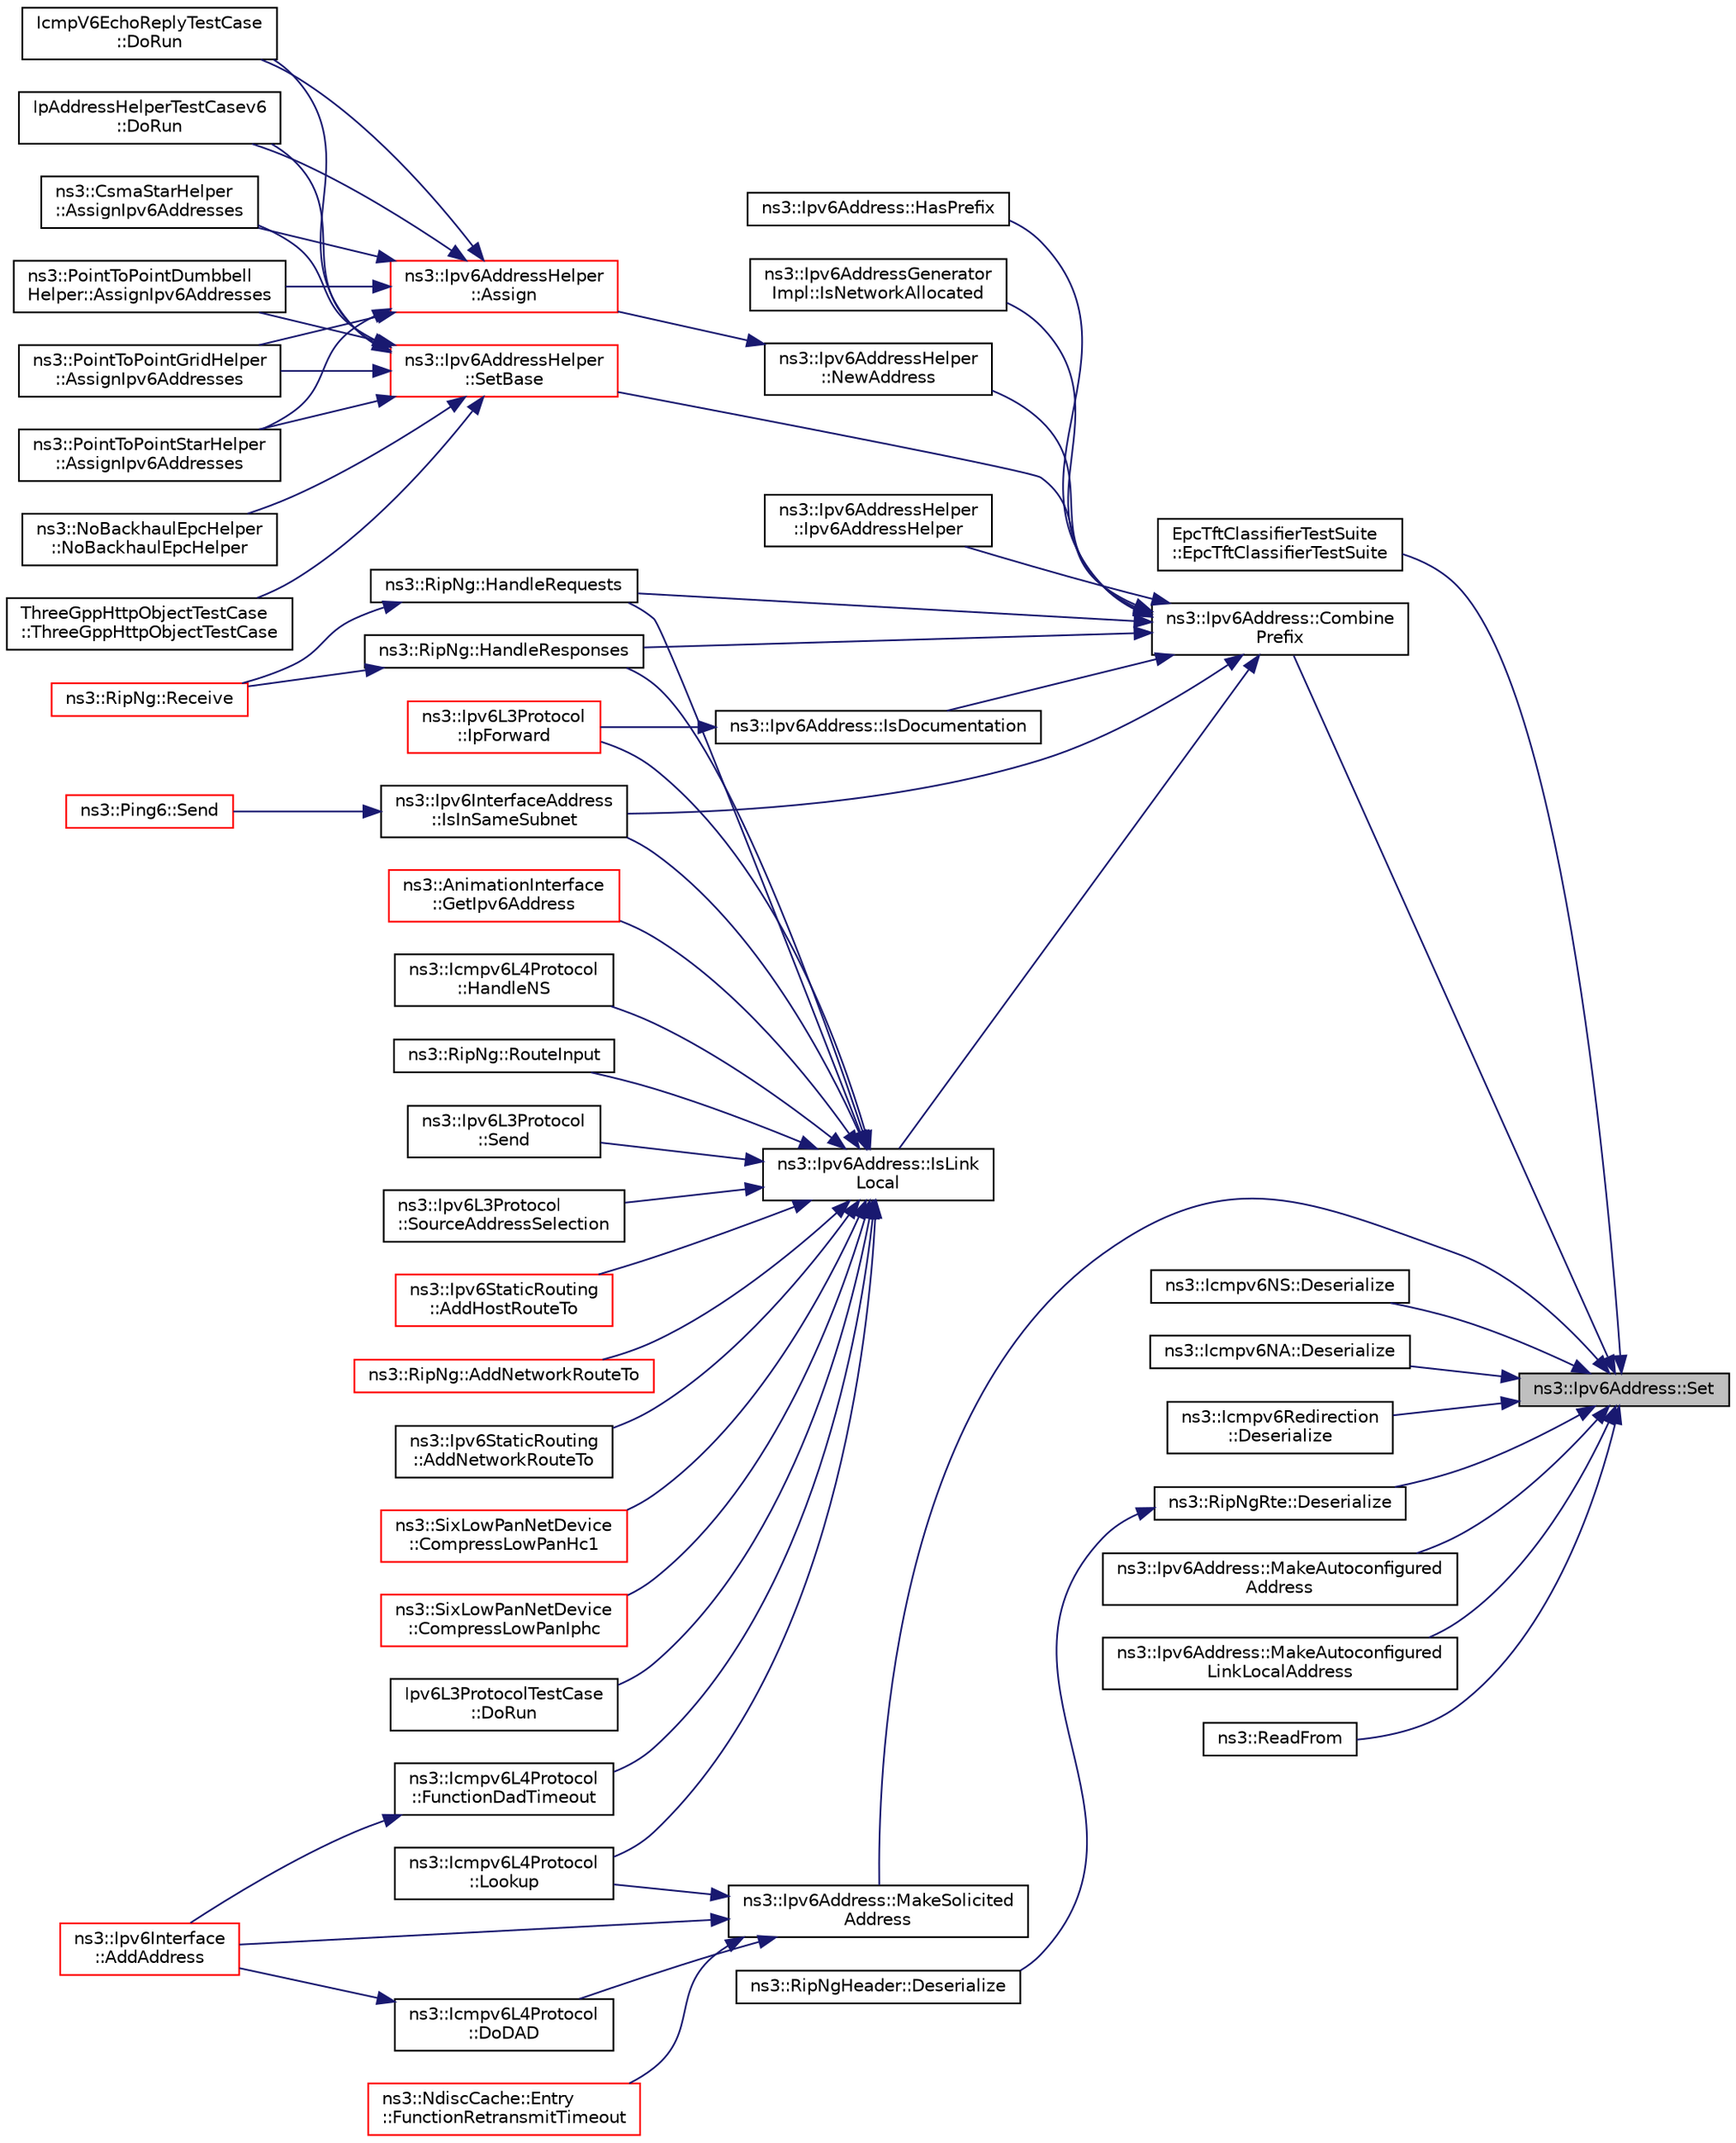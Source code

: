 digraph "ns3::Ipv6Address::Set"
{
 // LATEX_PDF_SIZE
  edge [fontname="Helvetica",fontsize="10",labelfontname="Helvetica",labelfontsize="10"];
  node [fontname="Helvetica",fontsize="10",shape=record];
  rankdir="RL";
  Node1 [label="ns3::Ipv6Address::Set",height=0.2,width=0.4,color="black", fillcolor="grey75", style="filled", fontcolor="black",tooltip="Sets an Ipv6Address by parsing the input C-string."];
  Node1 -> Node2 [dir="back",color="midnightblue",fontsize="10",style="solid",fontname="Helvetica"];
  Node2 [label="EpcTftClassifierTestSuite\l::EpcTftClassifierTestSuite",height=0.2,width=0.4,color="black", fillcolor="white", style="filled",URL="$class_epc_tft_classifier_test_suite.html#ad8884d549c870092d6798658834c6995",tooltip=" "];
  Node1 -> Node3 [dir="back",color="midnightblue",fontsize="10",style="solid",fontname="Helvetica"];
  Node3 [label="ns3::Ipv6Address::Combine\lPrefix",height=0.2,width=0.4,color="black", fillcolor="white", style="filled",URL="$classns3_1_1_ipv6_address.html#a3279a6dcdad36e8791f172daaa7be533",tooltip="Combine this address with a prefix."];
  Node3 -> Node4 [dir="back",color="midnightblue",fontsize="10",style="solid",fontname="Helvetica"];
  Node4 [label="ns3::Ipv6AddressHelper\l::Ipv6AddressHelper",height=0.2,width=0.4,color="black", fillcolor="white", style="filled",URL="$classns3_1_1_ipv6_address_helper.html#aa1e2f0d4055cd9be0573e54f3526bc43",tooltip="Constructor."];
  Node3 -> Node5 [dir="back",color="midnightblue",fontsize="10",style="solid",fontname="Helvetica"];
  Node5 [label="ns3::RipNg::HandleRequests",height=0.2,width=0.4,color="black", fillcolor="white", style="filled",URL="$classns3_1_1_rip_ng.html#adb06ee7b823c0d7ae5b45b637c1ffd19",tooltip="Handle RIPng requests."];
  Node5 -> Node6 [dir="back",color="midnightblue",fontsize="10",style="solid",fontname="Helvetica"];
  Node6 [label="ns3::RipNg::Receive",height=0.2,width=0.4,color="red", fillcolor="white", style="filled",URL="$classns3_1_1_rip_ng.html#ae8891520b5ae87abed2e2a15d50ba4d8",tooltip="Receive RIPng packets."];
  Node3 -> Node10 [dir="back",color="midnightblue",fontsize="10",style="solid",fontname="Helvetica"];
  Node10 [label="ns3::RipNg::HandleResponses",height=0.2,width=0.4,color="black", fillcolor="white", style="filled",URL="$classns3_1_1_rip_ng.html#ade057ef030dc8cd6479949e35315ed7b",tooltip="Handle RIPng responses."];
  Node10 -> Node6 [dir="back",color="midnightblue",fontsize="10",style="solid",fontname="Helvetica"];
  Node3 -> Node11 [dir="back",color="midnightblue",fontsize="10",style="solid",fontname="Helvetica"];
  Node11 [label="ns3::Ipv6Address::HasPrefix",height=0.2,width=0.4,color="black", fillcolor="white", style="filled",URL="$classns3_1_1_ipv6_address.html#adee719a6ea20a80c98c813e3f3939e96",tooltip="Compares an address and a prefix."];
  Node3 -> Node12 [dir="back",color="midnightblue",fontsize="10",style="solid",fontname="Helvetica"];
  Node12 [label="ns3::Ipv6Address::IsDocumentation",height=0.2,width=0.4,color="black", fillcolor="white", style="filled",URL="$classns3_1_1_ipv6_address.html#a387b9b364c7b1d2e5ef0aaf16ed6676f",tooltip="If the IPv6 address is a documentation address (2001:DB8::/32)."];
  Node12 -> Node13 [dir="back",color="midnightblue",fontsize="10",style="solid",fontname="Helvetica"];
  Node13 [label="ns3::Ipv6L3Protocol\l::IpForward",height=0.2,width=0.4,color="red", fillcolor="white", style="filled",URL="$classns3_1_1_ipv6_l3_protocol.html#ac956e0aaed5e961b6c25210c2b696da6",tooltip="Forward a packet."];
  Node3 -> Node19 [dir="back",color="midnightblue",fontsize="10",style="solid",fontname="Helvetica"];
  Node19 [label="ns3::Ipv6InterfaceAddress\l::IsInSameSubnet",height=0.2,width=0.4,color="black", fillcolor="white", style="filled",URL="$classns3_1_1_ipv6_interface_address.html#aa60f5cb8d0b03efd98b812ec8fa36a2f",tooltip="Checks if the address is in the same subnet."];
  Node19 -> Node20 [dir="back",color="midnightblue",fontsize="10",style="solid",fontname="Helvetica"];
  Node20 [label="ns3::Ping6::Send",height=0.2,width=0.4,color="red", fillcolor="white", style="filled",URL="$classns3_1_1_ping6.html#a90c69934f60e7260d72f6c9fa1e6b341",tooltip="Send a packet."];
  Node3 -> Node23 [dir="back",color="midnightblue",fontsize="10",style="solid",fontname="Helvetica"];
  Node23 [label="ns3::Ipv6Address::IsLink\lLocal",height=0.2,width=0.4,color="black", fillcolor="white", style="filled",URL="$classns3_1_1_ipv6_address.html#a0b549807a9ad8389c7cc82b762b7c1f1",tooltip="If the IPv6 address is a link-local address (fe80::/64)."];
  Node23 -> Node24 [dir="back",color="midnightblue",fontsize="10",style="solid",fontname="Helvetica"];
  Node24 [label="ns3::Ipv6StaticRouting\l::AddHostRouteTo",height=0.2,width=0.4,color="red", fillcolor="white", style="filled",URL="$classns3_1_1_ipv6_static_routing.html#a9c09d10eb7d7d67c29bdc05bb620c241",tooltip="Add route to host."];
  Node23 -> Node27 [dir="back",color="midnightblue",fontsize="10",style="solid",fontname="Helvetica"];
  Node27 [label="ns3::RipNg::AddNetworkRouteTo",height=0.2,width=0.4,color="red", fillcolor="white", style="filled",URL="$classns3_1_1_rip_ng.html#a9d8c7bb0b6622946c347a88dabc06802",tooltip="Add route to network."];
  Node23 -> Node30 [dir="back",color="midnightblue",fontsize="10",style="solid",fontname="Helvetica"];
  Node30 [label="ns3::Ipv6StaticRouting\l::AddNetworkRouteTo",height=0.2,width=0.4,color="black", fillcolor="white", style="filled",URL="$classns3_1_1_ipv6_static_routing.html#adc37dbd1518eaadfd0c88161a7bb85ae",tooltip="Add route to network."];
  Node23 -> Node31 [dir="back",color="midnightblue",fontsize="10",style="solid",fontname="Helvetica"];
  Node31 [label="ns3::SixLowPanNetDevice\l::CompressLowPanHc1",height=0.2,width=0.4,color="red", fillcolor="white", style="filled",URL="$classns3_1_1_six_low_pan_net_device.html#a0e1957fbfb793cd011b4b3f89c550b8f",tooltip="Compress the headers according to HC1 compression."];
  Node23 -> Node35 [dir="back",color="midnightblue",fontsize="10",style="solid",fontname="Helvetica"];
  Node35 [label="ns3::SixLowPanNetDevice\l::CompressLowPanIphc",height=0.2,width=0.4,color="red", fillcolor="white", style="filled",URL="$classns3_1_1_six_low_pan_net_device.html#a67bf1501ba018d90c5bdb442371a3722",tooltip="Compress the headers according to IPHC compression."];
  Node23 -> Node37 [dir="back",color="midnightblue",fontsize="10",style="solid",fontname="Helvetica"];
  Node37 [label="Ipv6L3ProtocolTestCase\l::DoRun",height=0.2,width=0.4,color="black", fillcolor="white", style="filled",URL="$class_ipv6_l3_protocol_test_case.html#ac052c03e25689da8fed383146b988a7e",tooltip="Implementation to actually run this TestCase."];
  Node23 -> Node38 [dir="back",color="midnightblue",fontsize="10",style="solid",fontname="Helvetica"];
  Node38 [label="ns3::Icmpv6L4Protocol\l::FunctionDadTimeout",height=0.2,width=0.4,color="black", fillcolor="white", style="filled",URL="$classns3_1_1_icmpv6_l4_protocol.html#a711527b3645224b0ba04ca0c31d80852",tooltip="Function called when DAD timeout."];
  Node38 -> Node39 [dir="back",color="midnightblue",fontsize="10",style="solid",fontname="Helvetica"];
  Node39 [label="ns3::Ipv6Interface\l::AddAddress",height=0.2,width=0.4,color="red", fillcolor="white", style="filled",URL="$classns3_1_1_ipv6_interface.html#a8faa5a72b30720eb01f9fc1d1113ad19",tooltip="Add an IPv6 address."];
  Node23 -> Node45 [dir="back",color="midnightblue",fontsize="10",style="solid",fontname="Helvetica"];
  Node45 [label="ns3::AnimationInterface\l::GetIpv6Address",height=0.2,width=0.4,color="red", fillcolor="white", style="filled",URL="$classns3_1_1_animation_interface.html#a89512d6e59613518d1b880e81ab6db1b",tooltip="Get IPv6 address."];
  Node23 -> Node49 [dir="back",color="midnightblue",fontsize="10",style="solid",fontname="Helvetica"];
  Node49 [label="ns3::Icmpv6L4Protocol\l::HandleNS",height=0.2,width=0.4,color="black", fillcolor="white", style="filled",URL="$classns3_1_1_icmpv6_l4_protocol.html#acec910926a1fdbbea699c10d638aa704",tooltip="Receive Neighbor Solicitation method."];
  Node23 -> Node5 [dir="back",color="midnightblue",fontsize="10",style="solid",fontname="Helvetica"];
  Node23 -> Node10 [dir="back",color="midnightblue",fontsize="10",style="solid",fontname="Helvetica"];
  Node23 -> Node13 [dir="back",color="midnightblue",fontsize="10",style="solid",fontname="Helvetica"];
  Node23 -> Node19 [dir="back",color="midnightblue",fontsize="10",style="solid",fontname="Helvetica"];
  Node23 -> Node50 [dir="back",color="midnightblue",fontsize="10",style="solid",fontname="Helvetica"];
  Node50 [label="ns3::Icmpv6L4Protocol\l::Lookup",height=0.2,width=0.4,color="black", fillcolor="white", style="filled",URL="$classns3_1_1_icmpv6_l4_protocol.html#aa4d97bb59a89c2d5b41c76ebe9a54f14",tooltip="Lookup in the ND cache for the IPv6 address (similar as ARP protocol)."];
  Node23 -> Node51 [dir="back",color="midnightblue",fontsize="10",style="solid",fontname="Helvetica"];
  Node51 [label="ns3::RipNg::RouteInput",height=0.2,width=0.4,color="black", fillcolor="white", style="filled",URL="$classns3_1_1_rip_ng.html#ad85da69a6006cd5089e1a69e7a6be13b",tooltip="Route an input packet (to be forwarded or locally delivered)"];
  Node23 -> Node52 [dir="back",color="midnightblue",fontsize="10",style="solid",fontname="Helvetica"];
  Node52 [label="ns3::Ipv6L3Protocol\l::Send",height=0.2,width=0.4,color="black", fillcolor="white", style="filled",URL="$classns3_1_1_ipv6_l3_protocol.html#ac281dd6c5aff55330904e7a298c1881b",tooltip="Higher-level layers call this method to send a packet down the stack to the MAC and PHY layers."];
  Node23 -> Node53 [dir="back",color="midnightblue",fontsize="10",style="solid",fontname="Helvetica"];
  Node53 [label="ns3::Ipv6L3Protocol\l::SourceAddressSelection",height=0.2,width=0.4,color="black", fillcolor="white", style="filled",URL="$classns3_1_1_ipv6_l3_protocol.html#a77acb50e395f36951381977368ebc5cb",tooltip="Choose the source address to use with destination address."];
  Node3 -> Node54 [dir="back",color="midnightblue",fontsize="10",style="solid",fontname="Helvetica"];
  Node54 [label="ns3::Ipv6AddressGenerator\lImpl::IsNetworkAllocated",height=0.2,width=0.4,color="black", fillcolor="white", style="filled",URL="$classns3_1_1_ipv6_address_generator_impl.html#ad1071c3076dd81058b7af796c6fe2420",tooltip="Check if a network has already allocated addresses."];
  Node3 -> Node55 [dir="back",color="midnightblue",fontsize="10",style="solid",fontname="Helvetica"];
  Node55 [label="ns3::Ipv6AddressHelper\l::NewAddress",height=0.2,width=0.4,color="black", fillcolor="white", style="filled",URL="$classns3_1_1_ipv6_address_helper.html#a5f3df4b8e9d41e4241f2334381c2c883",tooltip="Allocate a new Ipv6Address with interface ID equal to the next one in the underlying generator."];
  Node55 -> Node56 [dir="back",color="midnightblue",fontsize="10",style="solid",fontname="Helvetica"];
  Node56 [label="ns3::Ipv6AddressHelper\l::Assign",height=0.2,width=0.4,color="red", fillcolor="white", style="filled",URL="$classns3_1_1_ipv6_address_helper.html#aad4685588aea1757beaf881bc4157912",tooltip="Allocate an Ipv6InterfaceContainer with auto-assigned addresses."];
  Node56 -> Node57 [dir="back",color="midnightblue",fontsize="10",style="solid",fontname="Helvetica"];
  Node57 [label="ns3::CsmaStarHelper\l::AssignIpv6Addresses",height=0.2,width=0.4,color="black", fillcolor="white", style="filled",URL="$classns3_1_1_csma_star_helper.html#a0ff467c2d76ed22673aa7b16e319ab7b",tooltip=" "];
  Node56 -> Node58 [dir="back",color="midnightblue",fontsize="10",style="solid",fontname="Helvetica"];
  Node58 [label="ns3::PointToPointDumbbell\lHelper::AssignIpv6Addresses",height=0.2,width=0.4,color="black", fillcolor="white", style="filled",URL="$classns3_1_1_point_to_point_dumbbell_helper.html#ad8dfcb5147e9b4eddc9460780f96628c",tooltip=" "];
  Node56 -> Node59 [dir="back",color="midnightblue",fontsize="10",style="solid",fontname="Helvetica"];
  Node59 [label="ns3::PointToPointGridHelper\l::AssignIpv6Addresses",height=0.2,width=0.4,color="black", fillcolor="white", style="filled",URL="$classns3_1_1_point_to_point_grid_helper.html#a14989a2160bb0fe95af28cc59f1fd4ef",tooltip="Assigns Ipv6 addresses to all the row and column interfaces."];
  Node56 -> Node60 [dir="back",color="midnightblue",fontsize="10",style="solid",fontname="Helvetica"];
  Node60 [label="ns3::PointToPointStarHelper\l::AssignIpv6Addresses",height=0.2,width=0.4,color="black", fillcolor="white", style="filled",URL="$classns3_1_1_point_to_point_star_helper.html#a9a3381195fbbba9e1e5f1e3213270e48",tooltip=" "];
  Node56 -> Node71 [dir="back",color="midnightblue",fontsize="10",style="solid",fontname="Helvetica"];
  Node71 [label="IcmpV6EchoReplyTestCase\l::DoRun",height=0.2,width=0.4,color="black", fillcolor="white", style="filled",URL="$class_icmp_v6_echo_reply_test_case.html#aeb51729abf2617c2adf993a518e79282",tooltip="Implementation to actually run this TestCase."];
  Node56 -> Node72 [dir="back",color="midnightblue",fontsize="10",style="solid",fontname="Helvetica"];
  Node72 [label="IpAddressHelperTestCasev6\l::DoRun",height=0.2,width=0.4,color="black", fillcolor="white", style="filled",URL="$class_ip_address_helper_test_casev6.html#a784cec04a31e92a998b06becb3538e2d",tooltip="Implementation to actually run this TestCase."];
  Node3 -> Node74 [dir="back",color="midnightblue",fontsize="10",style="solid",fontname="Helvetica"];
  Node74 [label="ns3::Ipv6AddressHelper\l::SetBase",height=0.2,width=0.4,color="red", fillcolor="white", style="filled",URL="$classns3_1_1_ipv6_address_helper.html#a13467412e9da6263395c09460681c0f1",tooltip="Set the base network number, network prefix, and base interface ID."];
  Node74 -> Node62 [dir="back",color="midnightblue",fontsize="10",style="solid",fontname="Helvetica"];
  Node62 [label="ns3::NoBackhaulEpcHelper\l::NoBackhaulEpcHelper",height=0.2,width=0.4,color="black", fillcolor="white", style="filled",URL="$classns3_1_1_no_backhaul_epc_helper.html#a8822666431eefe3a78ba2a0bf4ca1bae",tooltip="Constructor."];
  Node74 -> Node75 [dir="back",color="midnightblue",fontsize="10",style="solid",fontname="Helvetica"];
  Node75 [label="ThreeGppHttpObjectTestCase\l::ThreeGppHttpObjectTestCase",height=0.2,width=0.4,color="black", fillcolor="white", style="filled",URL="$class_three_gpp_http_object_test_case.html#a3634fb8fa5e627226721846bd729fdf1",tooltip=" "];
  Node74 -> Node57 [dir="back",color="midnightblue",fontsize="10",style="solid",fontname="Helvetica"];
  Node74 -> Node58 [dir="back",color="midnightblue",fontsize="10",style="solid",fontname="Helvetica"];
  Node74 -> Node59 [dir="back",color="midnightblue",fontsize="10",style="solid",fontname="Helvetica"];
  Node74 -> Node60 [dir="back",color="midnightblue",fontsize="10",style="solid",fontname="Helvetica"];
  Node74 -> Node71 [dir="back",color="midnightblue",fontsize="10",style="solid",fontname="Helvetica"];
  Node74 -> Node72 [dir="back",color="midnightblue",fontsize="10",style="solid",fontname="Helvetica"];
  Node1 -> Node76 [dir="back",color="midnightblue",fontsize="10",style="solid",fontname="Helvetica"];
  Node76 [label="ns3::Icmpv6NS::Deserialize",height=0.2,width=0.4,color="black", fillcolor="white", style="filled",URL="$classns3_1_1_icmpv6_n_s.html#aa2fa4464ead95a030997d55f1f023dc0",tooltip="Deserialize the packet."];
  Node1 -> Node77 [dir="back",color="midnightblue",fontsize="10",style="solid",fontname="Helvetica"];
  Node77 [label="ns3::Icmpv6NA::Deserialize",height=0.2,width=0.4,color="black", fillcolor="white", style="filled",URL="$classns3_1_1_icmpv6_n_a.html#ade6ada5c42f4342a466139d75699718b",tooltip="Deserialize the packet."];
  Node1 -> Node78 [dir="back",color="midnightblue",fontsize="10",style="solid",fontname="Helvetica"];
  Node78 [label="ns3::Icmpv6Redirection\l::Deserialize",height=0.2,width=0.4,color="black", fillcolor="white", style="filled",URL="$classns3_1_1_icmpv6_redirection.html#abcfbc9f63e544250bb40c302c0537788",tooltip="Deserialize the packet."];
  Node1 -> Node79 [dir="back",color="midnightblue",fontsize="10",style="solid",fontname="Helvetica"];
  Node79 [label="ns3::RipNgRte::Deserialize",height=0.2,width=0.4,color="black", fillcolor="white", style="filled",URL="$classns3_1_1_rip_ng_rte.html#af8ce951466606c60240d903940e2b397",tooltip="Deserialize the packet."];
  Node79 -> Node80 [dir="back",color="midnightblue",fontsize="10",style="solid",fontname="Helvetica"];
  Node80 [label="ns3::RipNgHeader::Deserialize",height=0.2,width=0.4,color="black", fillcolor="white", style="filled",URL="$classns3_1_1_rip_ng_header.html#ab6bd6911230599868747821f94e65588",tooltip="Deserialize the packet."];
  Node1 -> Node81 [dir="back",color="midnightblue",fontsize="10",style="solid",fontname="Helvetica"];
  Node81 [label="ns3::Ipv6Address::MakeAutoconfigured\lAddress",height=0.2,width=0.4,color="black", fillcolor="white", style="filled",URL="$classns3_1_1_ipv6_address.html#a74e6a79f61e9edd0ebdbafb4db88dc35",tooltip="Make the autoconfigured IPv6 address with Mac16Address."];
  Node1 -> Node82 [dir="back",color="midnightblue",fontsize="10",style="solid",fontname="Helvetica"];
  Node82 [label="ns3::Ipv6Address::MakeAutoconfigured\lLinkLocalAddress",height=0.2,width=0.4,color="black", fillcolor="white", style="filled",URL="$classns3_1_1_ipv6_address.html#af57fd659aa3c06013ce1b75fb97f9fc5",tooltip="Make the autoconfigured link-local IPv6 address with Mac16Address."];
  Node1 -> Node83 [dir="back",color="midnightblue",fontsize="10",style="solid",fontname="Helvetica"];
  Node83 [label="ns3::Ipv6Address::MakeSolicited\lAddress",height=0.2,width=0.4,color="black", fillcolor="white", style="filled",URL="$classns3_1_1_ipv6_address.html#a1f6831d89cb902b8af5c73baaab97832",tooltip="Make the solicited IPv6 address."];
  Node83 -> Node39 [dir="back",color="midnightblue",fontsize="10",style="solid",fontname="Helvetica"];
  Node83 -> Node84 [dir="back",color="midnightblue",fontsize="10",style="solid",fontname="Helvetica"];
  Node84 [label="ns3::Icmpv6L4Protocol\l::DoDAD",height=0.2,width=0.4,color="black", fillcolor="white", style="filled",URL="$classns3_1_1_icmpv6_l4_protocol.html#a926ea8e638e30cee8c3c17d4141f3f58",tooltip="Do the Duplication Address Detection (DAD)."];
  Node84 -> Node39 [dir="back",color="midnightblue",fontsize="10",style="solid",fontname="Helvetica"];
  Node83 -> Node85 [dir="back",color="midnightblue",fontsize="10",style="solid",fontname="Helvetica"];
  Node85 [label="ns3::NdiscCache::Entry\l::FunctionRetransmitTimeout",height=0.2,width=0.4,color="red", fillcolor="white", style="filled",URL="$classns3_1_1_ndisc_cache_1_1_entry.html#ac0d7e00b3243994c379fc0d1e0a34755",tooltip="Function called when retransmit timer timeout."];
  Node83 -> Node50 [dir="back",color="midnightblue",fontsize="10",style="solid",fontname="Helvetica"];
  Node1 -> Node87 [dir="back",color="midnightblue",fontsize="10",style="solid",fontname="Helvetica"];
  Node87 [label="ns3::ReadFrom",height=0.2,width=0.4,color="black", fillcolor="white", style="filled",URL="$namespacens3.html#a67001810e29fd2fde4394e59a358c440",tooltip="Read an Ipv6Address from a Buffer."];
}
